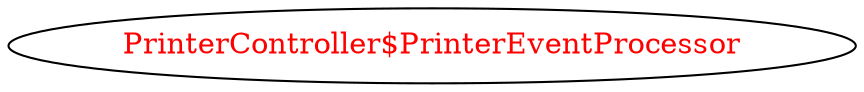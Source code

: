 digraph dependencyGraph {
 concentrate=true;
 ranksep="2.0";
 rankdir="LR"; 
 splines="ortho";
"PrinterController$PrinterEventProcessor" [fontcolor="red"];
}